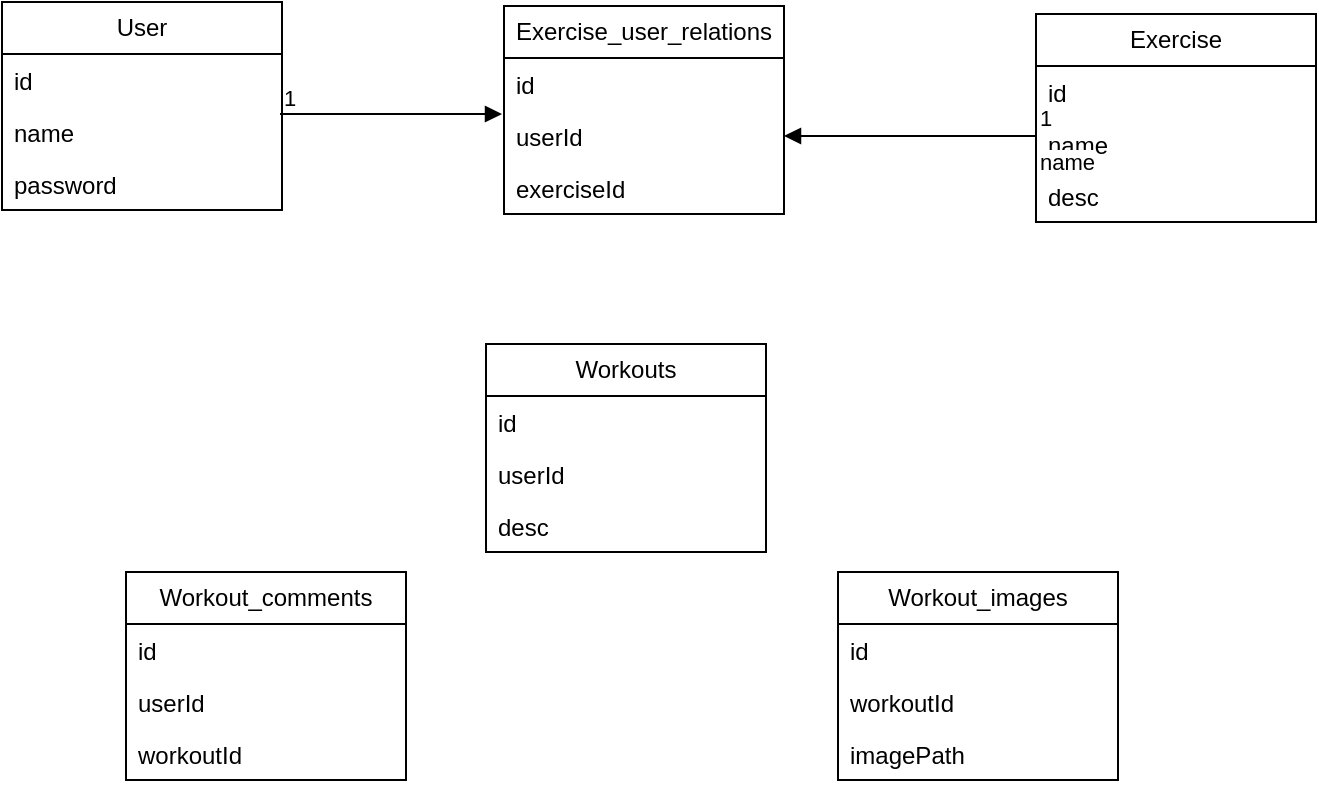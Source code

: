 <mxfile version="22.1.5" type="device">
  <diagram id="C5RBs43oDa-KdzZeNtuy" name="Page-1">
    <mxGraphModel dx="794" dy="432" grid="0" gridSize="10" guides="1" tooltips="1" connect="1" arrows="1" fold="1" page="1" pageScale="1" pageWidth="827" pageHeight="1169" math="0" shadow="0">
      <root>
        <mxCell id="WIyWlLk6GJQsqaUBKTNV-0" />
        <mxCell id="WIyWlLk6GJQsqaUBKTNV-1" parent="WIyWlLk6GJQsqaUBKTNV-0" />
        <mxCell id="iQy7HcENlRjyRNZIxO8w-0" value="User" style="swimlane;fontStyle=0;childLayout=stackLayout;horizontal=1;startSize=26;fillColor=none;horizontalStack=0;resizeParent=1;resizeParentMax=0;resizeLast=0;collapsible=1;marginBottom=0;whiteSpace=wrap;html=1;" vertex="1" parent="WIyWlLk6GJQsqaUBKTNV-1">
          <mxGeometry x="47" y="137" width="140" height="104" as="geometry" />
        </mxCell>
        <mxCell id="iQy7HcENlRjyRNZIxO8w-1" value="id" style="text;strokeColor=none;fillColor=none;align=left;verticalAlign=top;spacingLeft=4;spacingRight=4;overflow=hidden;rotatable=0;points=[[0,0.5],[1,0.5]];portConstraint=eastwest;whiteSpace=wrap;html=1;" vertex="1" parent="iQy7HcENlRjyRNZIxO8w-0">
          <mxGeometry y="26" width="140" height="26" as="geometry" />
        </mxCell>
        <mxCell id="iQy7HcENlRjyRNZIxO8w-2" value="name" style="text;strokeColor=none;fillColor=none;align=left;verticalAlign=top;spacingLeft=4;spacingRight=4;overflow=hidden;rotatable=0;points=[[0,0.5],[1,0.5]];portConstraint=eastwest;whiteSpace=wrap;html=1;" vertex="1" parent="iQy7HcENlRjyRNZIxO8w-0">
          <mxGeometry y="52" width="140" height="26" as="geometry" />
        </mxCell>
        <mxCell id="iQy7HcENlRjyRNZIxO8w-3" value="password" style="text;strokeColor=none;fillColor=none;align=left;verticalAlign=top;spacingLeft=4;spacingRight=4;overflow=hidden;rotatable=0;points=[[0,0.5],[1,0.5]];portConstraint=eastwest;whiteSpace=wrap;html=1;" vertex="1" parent="iQy7HcENlRjyRNZIxO8w-0">
          <mxGeometry y="78" width="140" height="26" as="geometry" />
        </mxCell>
        <mxCell id="iQy7HcENlRjyRNZIxO8w-4" value="Exercise_user_relations" style="swimlane;fontStyle=0;childLayout=stackLayout;horizontal=1;startSize=26;fillColor=none;horizontalStack=0;resizeParent=1;resizeParentMax=0;resizeLast=0;collapsible=1;marginBottom=0;whiteSpace=wrap;html=1;" vertex="1" parent="WIyWlLk6GJQsqaUBKTNV-1">
          <mxGeometry x="298" y="139" width="140" height="104" as="geometry" />
        </mxCell>
        <mxCell id="iQy7HcENlRjyRNZIxO8w-5" value="id" style="text;strokeColor=none;fillColor=none;align=left;verticalAlign=top;spacingLeft=4;spacingRight=4;overflow=hidden;rotatable=0;points=[[0,0.5],[1,0.5]];portConstraint=eastwest;whiteSpace=wrap;html=1;" vertex="1" parent="iQy7HcENlRjyRNZIxO8w-4">
          <mxGeometry y="26" width="140" height="26" as="geometry" />
        </mxCell>
        <mxCell id="iQy7HcENlRjyRNZIxO8w-6" value="userId" style="text;strokeColor=none;fillColor=none;align=left;verticalAlign=top;spacingLeft=4;spacingRight=4;overflow=hidden;rotatable=0;points=[[0,0.5],[1,0.5]];portConstraint=eastwest;whiteSpace=wrap;html=1;" vertex="1" parent="iQy7HcENlRjyRNZIxO8w-4">
          <mxGeometry y="52" width="140" height="26" as="geometry" />
        </mxCell>
        <mxCell id="iQy7HcENlRjyRNZIxO8w-7" value="exerciseId" style="text;strokeColor=none;fillColor=none;align=left;verticalAlign=top;spacingLeft=4;spacingRight=4;overflow=hidden;rotatable=0;points=[[0,0.5],[1,0.5]];portConstraint=eastwest;whiteSpace=wrap;html=1;" vertex="1" parent="iQy7HcENlRjyRNZIxO8w-4">
          <mxGeometry y="78" width="140" height="26" as="geometry" />
        </mxCell>
        <mxCell id="iQy7HcENlRjyRNZIxO8w-8" value="Exercise" style="swimlane;fontStyle=0;childLayout=stackLayout;horizontal=1;startSize=26;fillColor=none;horizontalStack=0;resizeParent=1;resizeParentMax=0;resizeLast=0;collapsible=1;marginBottom=0;whiteSpace=wrap;html=1;" vertex="1" parent="WIyWlLk6GJQsqaUBKTNV-1">
          <mxGeometry x="564" y="143" width="140" height="104" as="geometry" />
        </mxCell>
        <mxCell id="iQy7HcENlRjyRNZIxO8w-9" value="id" style="text;strokeColor=none;fillColor=none;align=left;verticalAlign=top;spacingLeft=4;spacingRight=4;overflow=hidden;rotatable=0;points=[[0,0.5],[1,0.5]];portConstraint=eastwest;whiteSpace=wrap;html=1;" vertex="1" parent="iQy7HcENlRjyRNZIxO8w-8">
          <mxGeometry y="26" width="140" height="26" as="geometry" />
        </mxCell>
        <mxCell id="iQy7HcENlRjyRNZIxO8w-10" value="name" style="text;strokeColor=none;fillColor=none;align=left;verticalAlign=top;spacingLeft=4;spacingRight=4;overflow=hidden;rotatable=0;points=[[0,0.5],[1,0.5]];portConstraint=eastwest;whiteSpace=wrap;html=1;" vertex="1" parent="iQy7HcENlRjyRNZIxO8w-8">
          <mxGeometry y="52" width="140" height="26" as="geometry" />
        </mxCell>
        <mxCell id="iQy7HcENlRjyRNZIxO8w-11" value="desc" style="text;strokeColor=none;fillColor=none;align=left;verticalAlign=top;spacingLeft=4;spacingRight=4;overflow=hidden;rotatable=0;points=[[0,0.5],[1,0.5]];portConstraint=eastwest;whiteSpace=wrap;html=1;" vertex="1" parent="iQy7HcENlRjyRNZIxO8w-8">
          <mxGeometry y="78" width="140" height="26" as="geometry" />
        </mxCell>
        <mxCell id="iQy7HcENlRjyRNZIxO8w-12" value="Workouts" style="swimlane;fontStyle=0;childLayout=stackLayout;horizontal=1;startSize=26;fillColor=none;horizontalStack=0;resizeParent=1;resizeParentMax=0;resizeLast=0;collapsible=1;marginBottom=0;whiteSpace=wrap;html=1;" vertex="1" parent="WIyWlLk6GJQsqaUBKTNV-1">
          <mxGeometry x="289" y="308" width="140" height="104" as="geometry" />
        </mxCell>
        <mxCell id="iQy7HcENlRjyRNZIxO8w-13" value="id" style="text;strokeColor=none;fillColor=none;align=left;verticalAlign=top;spacingLeft=4;spacingRight=4;overflow=hidden;rotatable=0;points=[[0,0.5],[1,0.5]];portConstraint=eastwest;whiteSpace=wrap;html=1;" vertex="1" parent="iQy7HcENlRjyRNZIxO8w-12">
          <mxGeometry y="26" width="140" height="26" as="geometry" />
        </mxCell>
        <mxCell id="iQy7HcENlRjyRNZIxO8w-14" value="userId" style="text;strokeColor=none;fillColor=none;align=left;verticalAlign=top;spacingLeft=4;spacingRight=4;overflow=hidden;rotatable=0;points=[[0,0.5],[1,0.5]];portConstraint=eastwest;whiteSpace=wrap;html=1;" vertex="1" parent="iQy7HcENlRjyRNZIxO8w-12">
          <mxGeometry y="52" width="140" height="26" as="geometry" />
        </mxCell>
        <mxCell id="iQy7HcENlRjyRNZIxO8w-15" value="desc" style="text;strokeColor=none;fillColor=none;align=left;verticalAlign=top;spacingLeft=4;spacingRight=4;overflow=hidden;rotatable=0;points=[[0,0.5],[1,0.5]];portConstraint=eastwest;whiteSpace=wrap;html=1;" vertex="1" parent="iQy7HcENlRjyRNZIxO8w-12">
          <mxGeometry y="78" width="140" height="26" as="geometry" />
        </mxCell>
        <mxCell id="iQy7HcENlRjyRNZIxO8w-16" value="Workout_comments" style="swimlane;fontStyle=0;childLayout=stackLayout;horizontal=1;startSize=26;fillColor=none;horizontalStack=0;resizeParent=1;resizeParentMax=0;resizeLast=0;collapsible=1;marginBottom=0;whiteSpace=wrap;html=1;" vertex="1" parent="WIyWlLk6GJQsqaUBKTNV-1">
          <mxGeometry x="109" y="422" width="140" height="104" as="geometry" />
        </mxCell>
        <mxCell id="iQy7HcENlRjyRNZIxO8w-17" value="id&lt;span style=&quot;white-space: pre;&quot;&gt;&#x9;&lt;/span&gt;" style="text;strokeColor=none;fillColor=none;align=left;verticalAlign=top;spacingLeft=4;spacingRight=4;overflow=hidden;rotatable=0;points=[[0,0.5],[1,0.5]];portConstraint=eastwest;whiteSpace=wrap;html=1;" vertex="1" parent="iQy7HcENlRjyRNZIxO8w-16">
          <mxGeometry y="26" width="140" height="26" as="geometry" />
        </mxCell>
        <mxCell id="iQy7HcENlRjyRNZIxO8w-18" value="userId" style="text;strokeColor=none;fillColor=none;align=left;verticalAlign=top;spacingLeft=4;spacingRight=4;overflow=hidden;rotatable=0;points=[[0,0.5],[1,0.5]];portConstraint=eastwest;whiteSpace=wrap;html=1;" vertex="1" parent="iQy7HcENlRjyRNZIxO8w-16">
          <mxGeometry y="52" width="140" height="26" as="geometry" />
        </mxCell>
        <mxCell id="iQy7HcENlRjyRNZIxO8w-19" value="workoutId" style="text;strokeColor=none;fillColor=none;align=left;verticalAlign=top;spacingLeft=4;spacingRight=4;overflow=hidden;rotatable=0;points=[[0,0.5],[1,0.5]];portConstraint=eastwest;whiteSpace=wrap;html=1;" vertex="1" parent="iQy7HcENlRjyRNZIxO8w-16">
          <mxGeometry y="78" width="140" height="26" as="geometry" />
        </mxCell>
        <mxCell id="iQy7HcENlRjyRNZIxO8w-20" value="Workout_images" style="swimlane;fontStyle=0;childLayout=stackLayout;horizontal=1;startSize=26;fillColor=none;horizontalStack=0;resizeParent=1;resizeParentMax=0;resizeLast=0;collapsible=1;marginBottom=0;whiteSpace=wrap;html=1;" vertex="1" parent="WIyWlLk6GJQsqaUBKTNV-1">
          <mxGeometry x="465" y="422" width="140" height="104" as="geometry" />
        </mxCell>
        <mxCell id="iQy7HcENlRjyRNZIxO8w-21" value="id&lt;span style=&quot;white-space: pre;&quot;&gt;&#x9;&lt;/span&gt;" style="text;strokeColor=none;fillColor=none;align=left;verticalAlign=top;spacingLeft=4;spacingRight=4;overflow=hidden;rotatable=0;points=[[0,0.5],[1,0.5]];portConstraint=eastwest;whiteSpace=wrap;html=1;" vertex="1" parent="iQy7HcENlRjyRNZIxO8w-20">
          <mxGeometry y="26" width="140" height="26" as="geometry" />
        </mxCell>
        <mxCell id="iQy7HcENlRjyRNZIxO8w-22" value="workoutId" style="text;strokeColor=none;fillColor=none;align=left;verticalAlign=top;spacingLeft=4;spacingRight=4;overflow=hidden;rotatable=0;points=[[0,0.5],[1,0.5]];portConstraint=eastwest;whiteSpace=wrap;html=1;" vertex="1" parent="iQy7HcENlRjyRNZIxO8w-20">
          <mxGeometry y="52" width="140" height="26" as="geometry" />
        </mxCell>
        <mxCell id="iQy7HcENlRjyRNZIxO8w-23" value="imagePath" style="text;strokeColor=none;fillColor=none;align=left;verticalAlign=top;spacingLeft=4;spacingRight=4;overflow=hidden;rotatable=0;points=[[0,0.5],[1,0.5]];portConstraint=eastwest;whiteSpace=wrap;html=1;" vertex="1" parent="iQy7HcENlRjyRNZIxO8w-20">
          <mxGeometry y="78" width="140" height="26" as="geometry" />
        </mxCell>
        <mxCell id="iQy7HcENlRjyRNZIxO8w-24" value="" style="endArrow=block;endFill=1;html=1;edgeStyle=orthogonalEdgeStyle;align=left;verticalAlign=top;rounded=0;" edge="1" parent="WIyWlLk6GJQsqaUBKTNV-1">
          <mxGeometry x="-1" relative="1" as="geometry">
            <mxPoint x="186" y="193" as="sourcePoint" />
            <mxPoint x="297" y="193" as="targetPoint" />
          </mxGeometry>
        </mxCell>
        <mxCell id="iQy7HcENlRjyRNZIxO8w-25" value="1" style="edgeLabel;resizable=0;html=1;align=left;verticalAlign=bottom;" connectable="0" vertex="1" parent="iQy7HcENlRjyRNZIxO8w-24">
          <mxGeometry x="-1" relative="1" as="geometry" />
        </mxCell>
        <mxCell id="iQy7HcENlRjyRNZIxO8w-26" value="name" style="endArrow=block;endFill=1;html=1;edgeStyle=orthogonalEdgeStyle;align=left;verticalAlign=top;rounded=0;entryX=1;entryY=0.5;entryDx=0;entryDy=0;exitX=0;exitY=0.346;exitDx=0;exitDy=0;exitPerimeter=0;" edge="1" parent="WIyWlLk6GJQsqaUBKTNV-1" source="iQy7HcENlRjyRNZIxO8w-10" target="iQy7HcENlRjyRNZIxO8w-6">
          <mxGeometry x="-1" relative="1" as="geometry">
            <mxPoint x="555" y="204" as="sourcePoint" />
            <mxPoint x="485" y="313" as="targetPoint" />
          </mxGeometry>
        </mxCell>
        <mxCell id="iQy7HcENlRjyRNZIxO8w-27" value="1" style="edgeLabel;resizable=0;html=1;align=left;verticalAlign=bottom;" connectable="0" vertex="1" parent="iQy7HcENlRjyRNZIxO8w-26">
          <mxGeometry x="-1" relative="1" as="geometry" />
        </mxCell>
      </root>
    </mxGraphModel>
  </diagram>
</mxfile>
